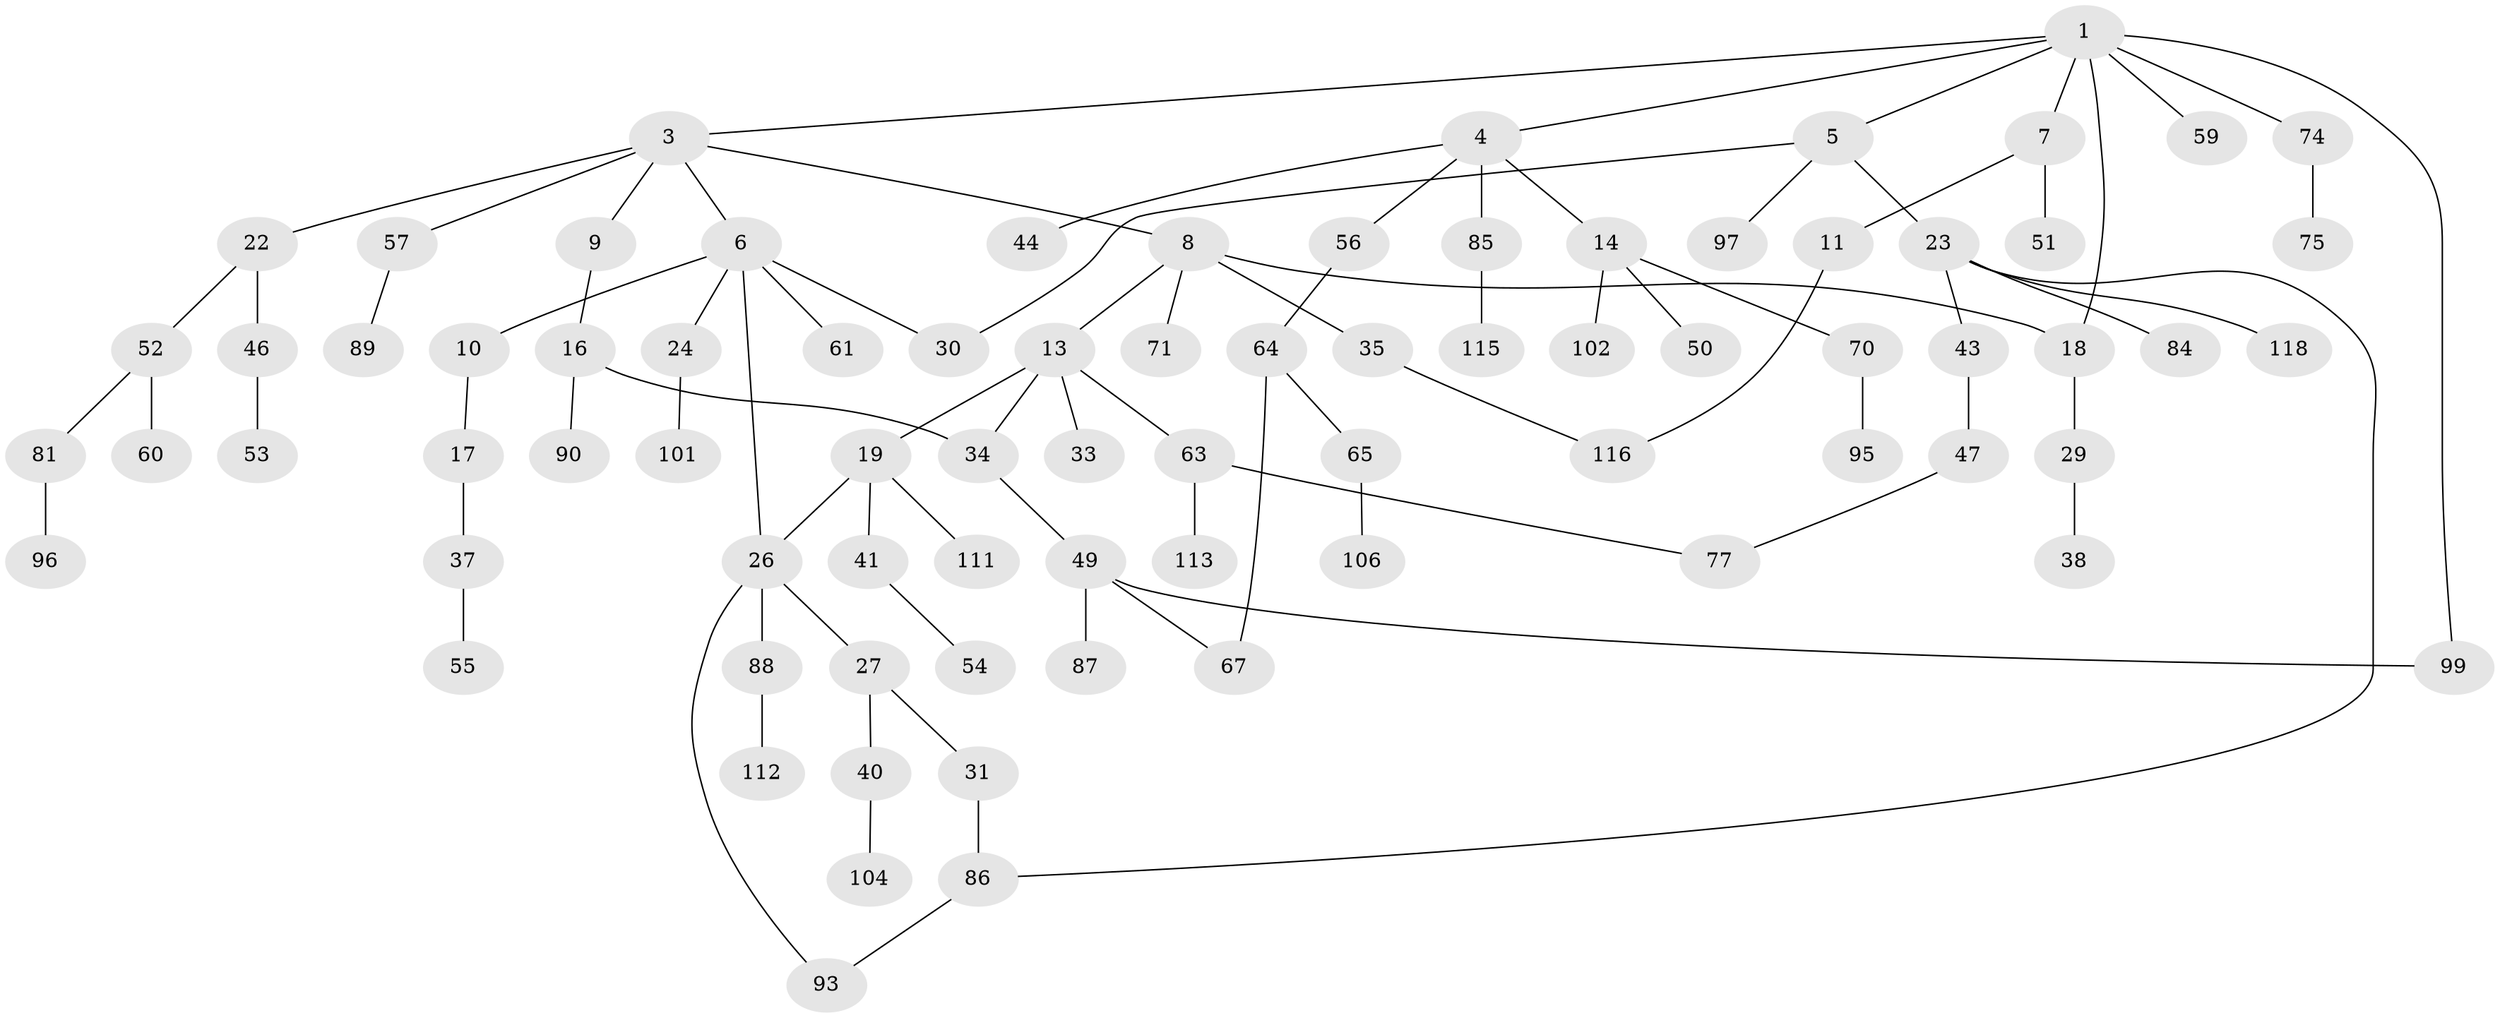 // original degree distribution, {5: 0.0423728813559322, 7: 0.00847457627118644, 3: 0.22033898305084745, 4: 0.05084745762711865, 2: 0.2966101694915254, 6: 0.00847457627118644, 1: 0.3728813559322034}
// Generated by graph-tools (version 1.1) at 2025/41/03/06/25 10:41:25]
// undirected, 79 vertices, 88 edges
graph export_dot {
graph [start="1"]
  node [color=gray90,style=filled];
  1 [super="+2"];
  3 [super="+91"];
  4 [super="+20"];
  5 [super="+72"];
  6 [super="+15"];
  7;
  8 [super="+12"];
  9;
  10;
  11 [super="+39"];
  13 [super="+82"];
  14 [super="+21"];
  16 [super="+45"];
  17 [super="+73"];
  18 [super="+105"];
  19 [super="+25"];
  22 [super="+42"];
  23 [super="+92"];
  24 [super="+107"];
  26 [super="+69"];
  27 [super="+28"];
  29 [super="+32"];
  30 [super="+103"];
  31;
  33;
  34 [super="+68"];
  35 [super="+36"];
  37 [super="+66"];
  38;
  40 [super="+48"];
  41;
  43;
  44;
  46 [super="+78"];
  47 [super="+98"];
  49 [super="+62"];
  50;
  51;
  52 [super="+58"];
  53;
  54 [super="+117"];
  55;
  56;
  57 [super="+94"];
  59;
  60;
  61;
  63 [super="+108"];
  64 [super="+100"];
  65;
  67 [super="+80"];
  70 [super="+76"];
  71;
  74 [super="+79"];
  75;
  77;
  81 [super="+83"];
  84;
  85;
  86;
  87;
  88;
  89;
  90;
  93 [super="+109"];
  95;
  96;
  97;
  99;
  101;
  102;
  104;
  106 [super="+110"];
  111;
  112;
  113 [super="+114"];
  115;
  116;
  118;
  1 -- 5;
  1 -- 59;
  1 -- 74;
  1 -- 99;
  1 -- 3;
  1 -- 4;
  1 -- 7;
  1 -- 18;
  3 -- 6;
  3 -- 8;
  3 -- 9;
  3 -- 22;
  3 -- 57;
  4 -- 14;
  4 -- 44;
  4 -- 85;
  4 -- 56;
  5 -- 23;
  5 -- 97;
  5 -- 30;
  6 -- 10;
  6 -- 61;
  6 -- 24;
  6 -- 26;
  6 -- 30;
  7 -- 11;
  7 -- 51;
  8 -- 18;
  8 -- 35;
  8 -- 71;
  8 -- 13;
  9 -- 16;
  10 -- 17;
  11 -- 116;
  13 -- 19;
  13 -- 33;
  13 -- 34;
  13 -- 63;
  14 -- 102;
  14 -- 70;
  14 -- 50;
  16 -- 34;
  16 -- 90;
  17 -- 37;
  18 -- 29;
  19 -- 41;
  19 -- 26;
  19 -- 111;
  22 -- 52;
  22 -- 46;
  23 -- 43;
  23 -- 84;
  23 -- 118;
  23 -- 86;
  24 -- 101;
  26 -- 27;
  26 -- 88;
  26 -- 93;
  27 -- 40;
  27 -- 31;
  29 -- 38;
  31 -- 86;
  34 -- 49;
  35 -- 116;
  37 -- 55;
  40 -- 104;
  41 -- 54;
  43 -- 47;
  46 -- 53;
  47 -- 77;
  49 -- 99;
  49 -- 67;
  49 -- 87;
  52 -- 81;
  52 -- 60;
  56 -- 64;
  57 -- 89;
  63 -- 77;
  63 -- 113;
  64 -- 65;
  64 -- 67;
  65 -- 106;
  70 -- 95;
  74 -- 75;
  81 -- 96;
  85 -- 115;
  86 -- 93;
  88 -- 112;
}
